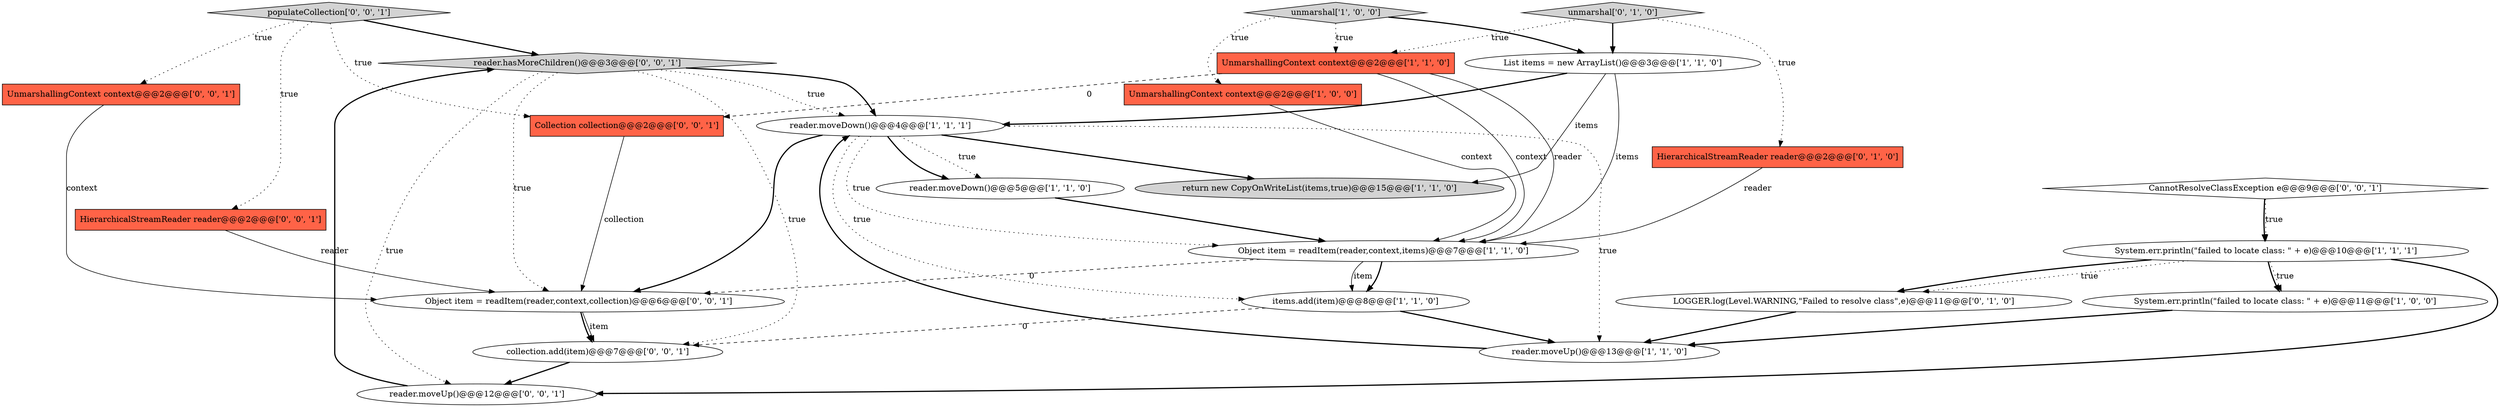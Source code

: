 digraph {
21 [style = filled, label = "reader.hasMoreChildren()@@@3@@@['0', '0', '1']", fillcolor = lightgray, shape = diamond image = "AAA0AAABBB3BBB"];
3 [style = filled, label = "List items = new ArrayList()@@@3@@@['1', '1', '0']", fillcolor = white, shape = ellipse image = "AAA0AAABBB1BBB"];
20 [style = filled, label = "collection.add(item)@@@7@@@['0', '0', '1']", fillcolor = white, shape = ellipse image = "AAA0AAABBB3BBB"];
22 [style = filled, label = "Collection collection@@@2@@@['0', '0', '1']", fillcolor = tomato, shape = box image = "AAA0AAABBB3BBB"];
8 [style = filled, label = "items.add(item)@@@8@@@['1', '1', '0']", fillcolor = white, shape = ellipse image = "AAA0AAABBB1BBB"];
17 [style = filled, label = "HierarchicalStreamReader reader@@@2@@@['0', '0', '1']", fillcolor = tomato, shape = box image = "AAA0AAABBB3BBB"];
12 [style = filled, label = "HierarchicalStreamReader reader@@@2@@@['0', '1', '0']", fillcolor = tomato, shape = box image = "AAA0AAABBB2BBB"];
18 [style = filled, label = "reader.moveUp()@@@12@@@['0', '0', '1']", fillcolor = white, shape = ellipse image = "AAA0AAABBB3BBB"];
10 [style = filled, label = "UnmarshallingContext context@@@2@@@['1', '1', '0']", fillcolor = tomato, shape = box image = "AAA0AAABBB1BBB"];
16 [style = filled, label = "Object item = readItem(reader,context,collection)@@@6@@@['0', '0', '1']", fillcolor = white, shape = ellipse image = "AAA0AAABBB3BBB"];
13 [style = filled, label = "unmarshal['0', '1', '0']", fillcolor = lightgray, shape = diamond image = "AAA0AAABBB2BBB"];
6 [style = filled, label = "reader.moveUp()@@@13@@@['1', '1', '0']", fillcolor = white, shape = ellipse image = "AAA0AAABBB1BBB"];
4 [style = filled, label = "Object item = readItem(reader,context,items)@@@7@@@['1', '1', '0']", fillcolor = white, shape = ellipse image = "AAA0AAABBB1BBB"];
23 [style = filled, label = "populateCollection['0', '0', '1']", fillcolor = lightgray, shape = diamond image = "AAA0AAABBB3BBB"];
11 [style = filled, label = "return new CopyOnWriteList(items,true)@@@15@@@['1', '1', '0']", fillcolor = lightgray, shape = ellipse image = "AAA0AAABBB1BBB"];
19 [style = filled, label = "UnmarshallingContext context@@@2@@@['0', '0', '1']", fillcolor = tomato, shape = box image = "AAA0AAABBB3BBB"];
1 [style = filled, label = "unmarshal['1', '0', '0']", fillcolor = lightgray, shape = diamond image = "AAA0AAABBB1BBB"];
0 [style = filled, label = "System.err.println(\"failed to locate class: \" + e)@@@10@@@['1', '1', '1']", fillcolor = white, shape = ellipse image = "AAA0AAABBB1BBB"];
5 [style = filled, label = "reader.moveDown()@@@4@@@['1', '1', '1']", fillcolor = white, shape = ellipse image = "AAA0AAABBB1BBB"];
2 [style = filled, label = "UnmarshallingContext context@@@2@@@['1', '0', '0']", fillcolor = tomato, shape = box image = "AAA0AAABBB1BBB"];
9 [style = filled, label = "System.err.println(\"failed to locate class: \" + e)@@@11@@@['1', '0', '0']", fillcolor = white, shape = ellipse image = "AAA0AAABBB1BBB"];
14 [style = filled, label = "LOGGER.log(Level.WARNING,\"Failed to resolve class\",e)@@@11@@@['0', '1', '0']", fillcolor = white, shape = ellipse image = "AAA0AAABBB2BBB"];
7 [style = filled, label = "reader.moveDown()@@@5@@@['1', '1', '0']", fillcolor = white, shape = ellipse image = "AAA0AAABBB1BBB"];
15 [style = filled, label = "CannotResolveClassException e@@@9@@@['0', '0', '1']", fillcolor = white, shape = diamond image = "AAA0AAABBB3BBB"];
5->8 [style = dotted, label="true"];
16->20 [style = solid, label="item"];
0->14 [style = dotted, label="true"];
21->18 [style = dotted, label="true"];
20->18 [style = bold, label=""];
23->19 [style = dotted, label="true"];
0->9 [style = bold, label=""];
10->4 [style = solid, label="context"];
3->4 [style = solid, label="items"];
4->16 [style = dashed, label="0"];
5->4 [style = dotted, label="true"];
13->10 [style = dotted, label="true"];
4->8 [style = bold, label=""];
5->7 [style = dotted, label="true"];
8->6 [style = bold, label=""];
22->16 [style = solid, label="collection"];
21->20 [style = dotted, label="true"];
21->5 [style = dotted, label="true"];
3->5 [style = bold, label=""];
8->20 [style = dashed, label="0"];
9->6 [style = bold, label=""];
23->21 [style = bold, label=""];
2->4 [style = solid, label="context"];
5->6 [style = dotted, label="true"];
15->0 [style = dotted, label="true"];
23->22 [style = dotted, label="true"];
1->3 [style = bold, label=""];
15->0 [style = bold, label=""];
3->11 [style = solid, label="items"];
0->9 [style = dotted, label="true"];
23->17 [style = dotted, label="true"];
12->4 [style = solid, label="reader"];
5->11 [style = bold, label=""];
7->4 [style = bold, label=""];
17->16 [style = solid, label="reader"];
21->5 [style = bold, label=""];
6->5 [style = bold, label=""];
14->6 [style = bold, label=""];
4->8 [style = solid, label="item"];
18->21 [style = bold, label=""];
13->3 [style = bold, label=""];
16->20 [style = bold, label=""];
1->2 [style = dotted, label="true"];
19->16 [style = solid, label="context"];
21->16 [style = dotted, label="true"];
0->14 [style = bold, label=""];
13->12 [style = dotted, label="true"];
10->22 [style = dashed, label="0"];
5->16 [style = bold, label=""];
0->18 [style = bold, label=""];
5->7 [style = bold, label=""];
1->10 [style = dotted, label="true"];
10->4 [style = solid, label="reader"];
}
